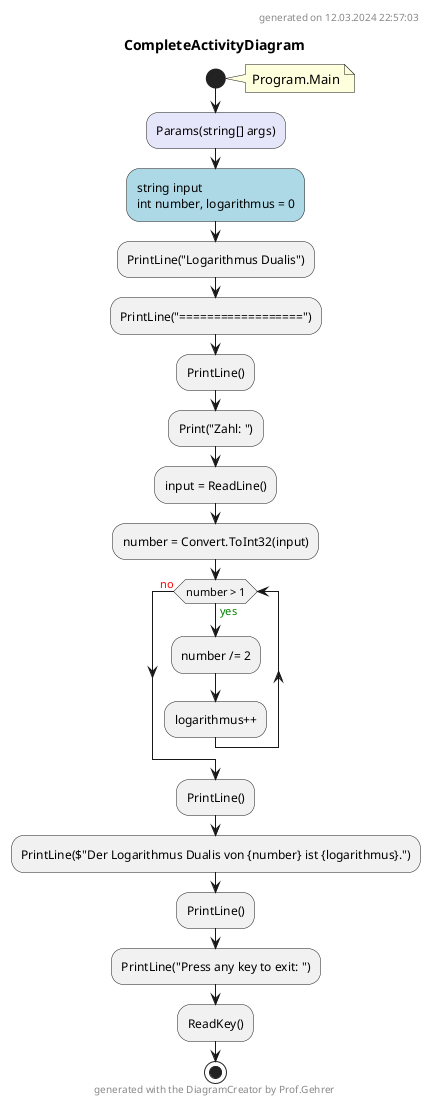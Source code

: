 @startuml CompleteActivityDiagram
header
generated on 12.03.2024 22:57:03
end header
title CompleteActivityDiagram
start
note right:  Program.Main
#Lavender:Params(string[] args);
#LightBlue:string input
int number, logarithmus = 0;
:PrintLine("Logarithmus Dualis");
:PrintLine("==================");
:PrintLine();
:Print("Zahl: ");
:input = ReadLine();
:number = Convert.ToInt32(input);
while (number > 1) is (<color:green>yes)
    :number /= 2;
    :logarithmus++;
endwhile (<color:red>no)
:PrintLine();
:PrintLine($"Der Logarithmus Dualis von {number} ist {logarithmus}.");
:PrintLine();
:PrintLine("Press any key to exit: ");
:ReadKey();
stop
footer
generated with the DiagramCreator by Prof.Gehrer
end footer
@enduml
